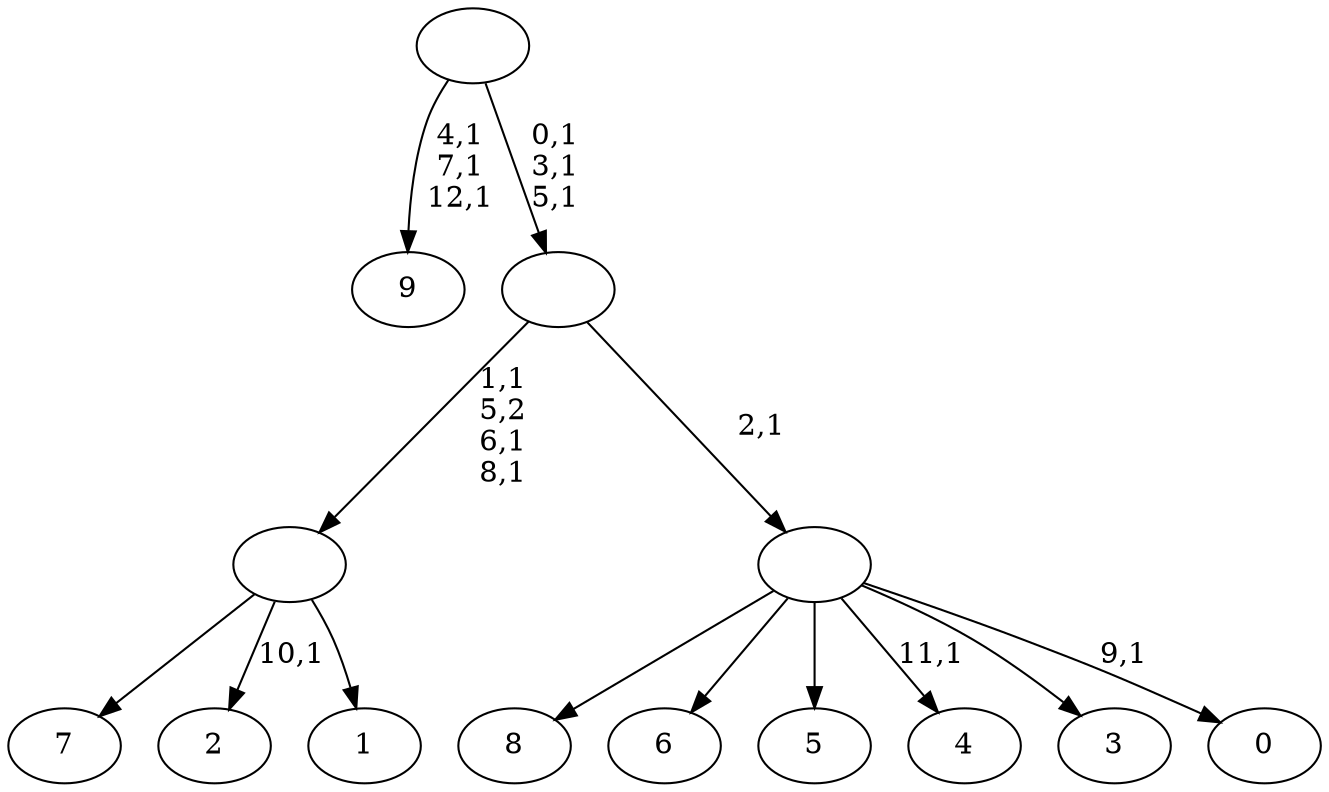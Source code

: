 digraph T {
	23 [label="9"]
	19 [label="8"]
	18 [label="7"]
	17 [label="6"]
	16 [label="5"]
	15 [label="4"]
	13 [label="3"]
	12 [label="2"]
	10 [label="1"]
	9 [label=""]
	6 [label="0"]
	4 [label=""]
	3 [label=""]
	0 [label=""]
	9 -> 12 [label="10,1"]
	9 -> 18 [label=""]
	9 -> 10 [label=""]
	4 -> 6 [label="9,1"]
	4 -> 15 [label="11,1"]
	4 -> 19 [label=""]
	4 -> 17 [label=""]
	4 -> 16 [label=""]
	4 -> 13 [label=""]
	3 -> 9 [label="1,1\n5,2\n6,1\n8,1"]
	3 -> 4 [label="2,1"]
	0 -> 3 [label="0,1\n3,1\n5,1"]
	0 -> 23 [label="4,1\n7,1\n12,1"]
}

